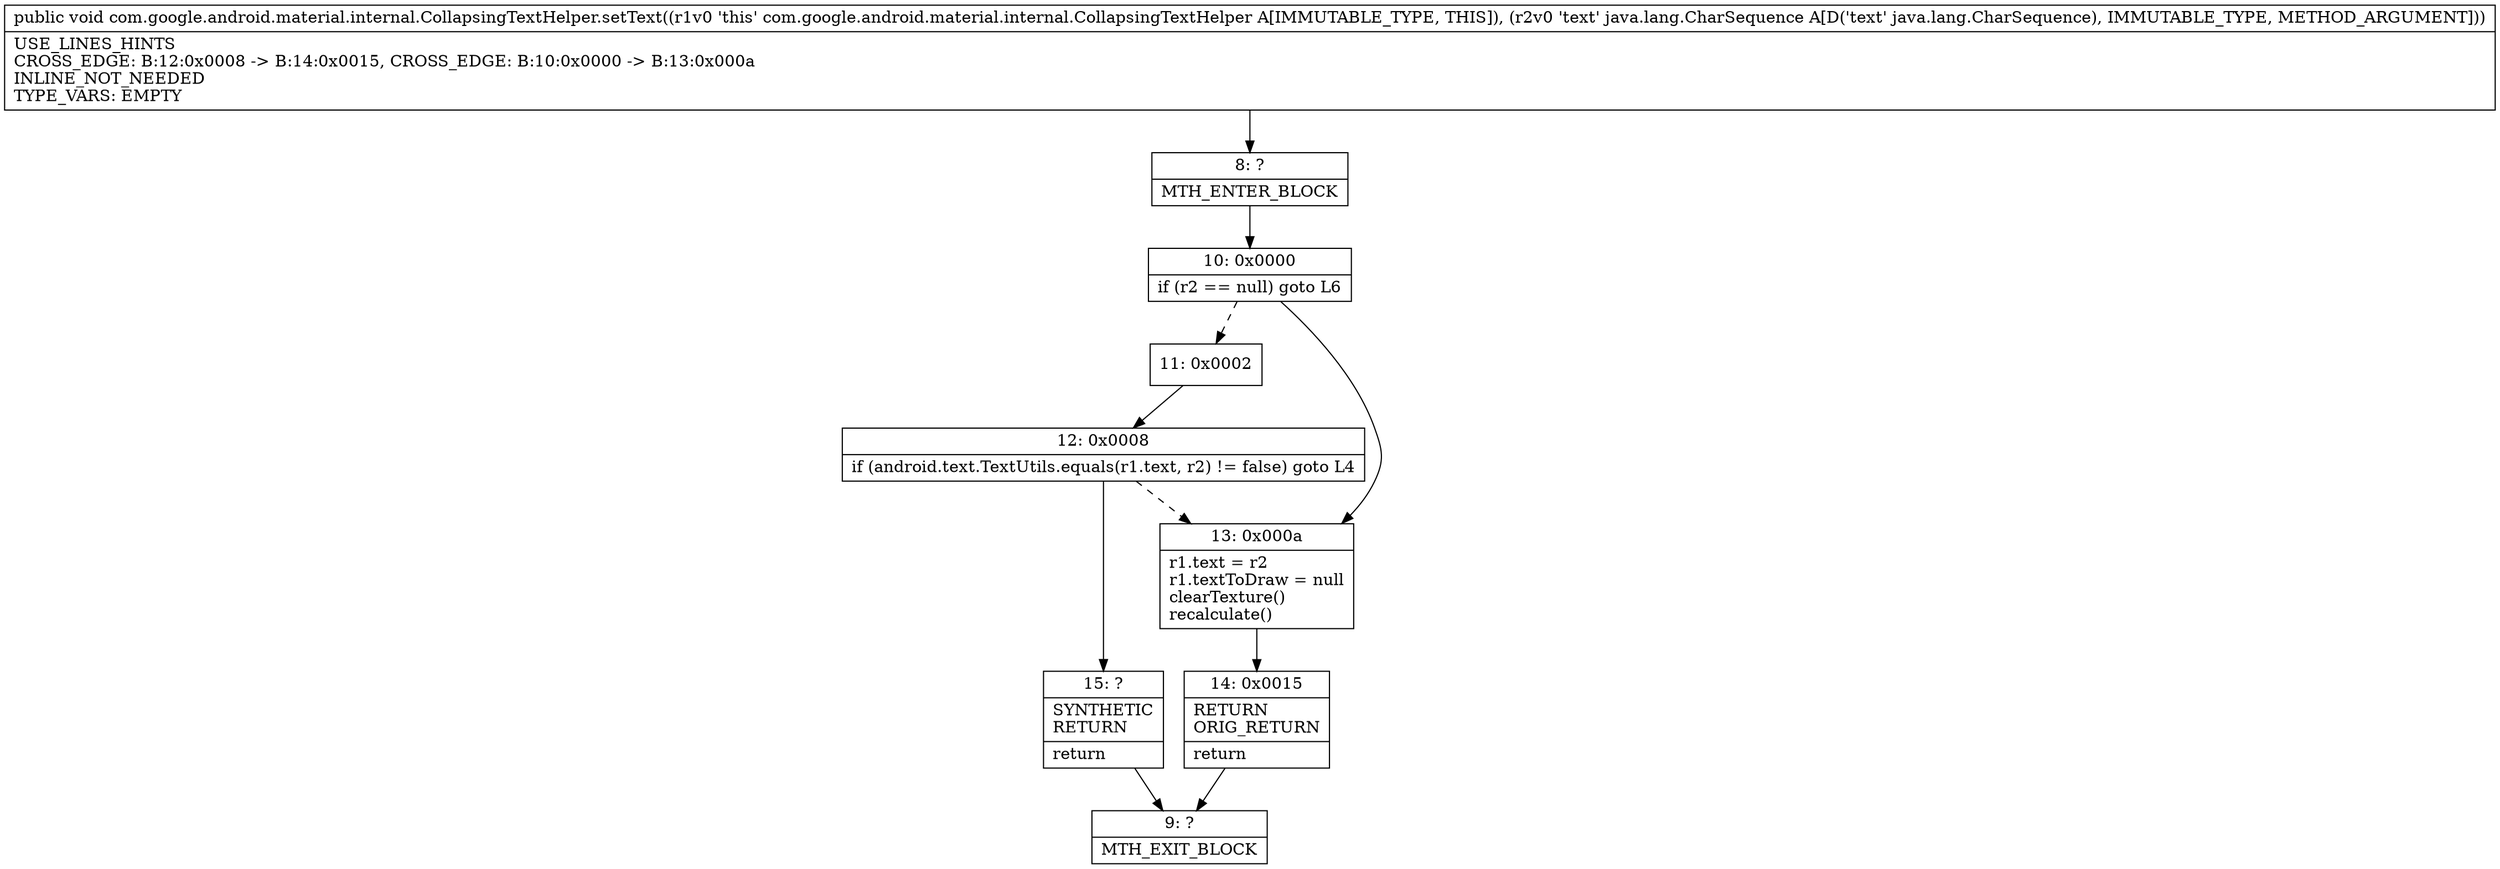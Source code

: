 digraph "CFG forcom.google.android.material.internal.CollapsingTextHelper.setText(Ljava\/lang\/CharSequence;)V" {
Node_8 [shape=record,label="{8\:\ ?|MTH_ENTER_BLOCK\l}"];
Node_10 [shape=record,label="{10\:\ 0x0000|if (r2 == null) goto L6\l}"];
Node_11 [shape=record,label="{11\:\ 0x0002}"];
Node_12 [shape=record,label="{12\:\ 0x0008|if (android.text.TextUtils.equals(r1.text, r2) != false) goto L4\l}"];
Node_15 [shape=record,label="{15\:\ ?|SYNTHETIC\lRETURN\l|return\l}"];
Node_9 [shape=record,label="{9\:\ ?|MTH_EXIT_BLOCK\l}"];
Node_13 [shape=record,label="{13\:\ 0x000a|r1.text = r2\lr1.textToDraw = null\lclearTexture()\lrecalculate()\l}"];
Node_14 [shape=record,label="{14\:\ 0x0015|RETURN\lORIG_RETURN\l|return\l}"];
MethodNode[shape=record,label="{public void com.google.android.material.internal.CollapsingTextHelper.setText((r1v0 'this' com.google.android.material.internal.CollapsingTextHelper A[IMMUTABLE_TYPE, THIS]), (r2v0 'text' java.lang.CharSequence A[D('text' java.lang.CharSequence), IMMUTABLE_TYPE, METHOD_ARGUMENT]))  | USE_LINES_HINTS\lCROSS_EDGE: B:12:0x0008 \-\> B:14:0x0015, CROSS_EDGE: B:10:0x0000 \-\> B:13:0x000a\lINLINE_NOT_NEEDED\lTYPE_VARS: EMPTY\l}"];
MethodNode -> Node_8;Node_8 -> Node_10;
Node_10 -> Node_11[style=dashed];
Node_10 -> Node_13;
Node_11 -> Node_12;
Node_12 -> Node_13[style=dashed];
Node_12 -> Node_15;
Node_15 -> Node_9;
Node_13 -> Node_14;
Node_14 -> Node_9;
}

